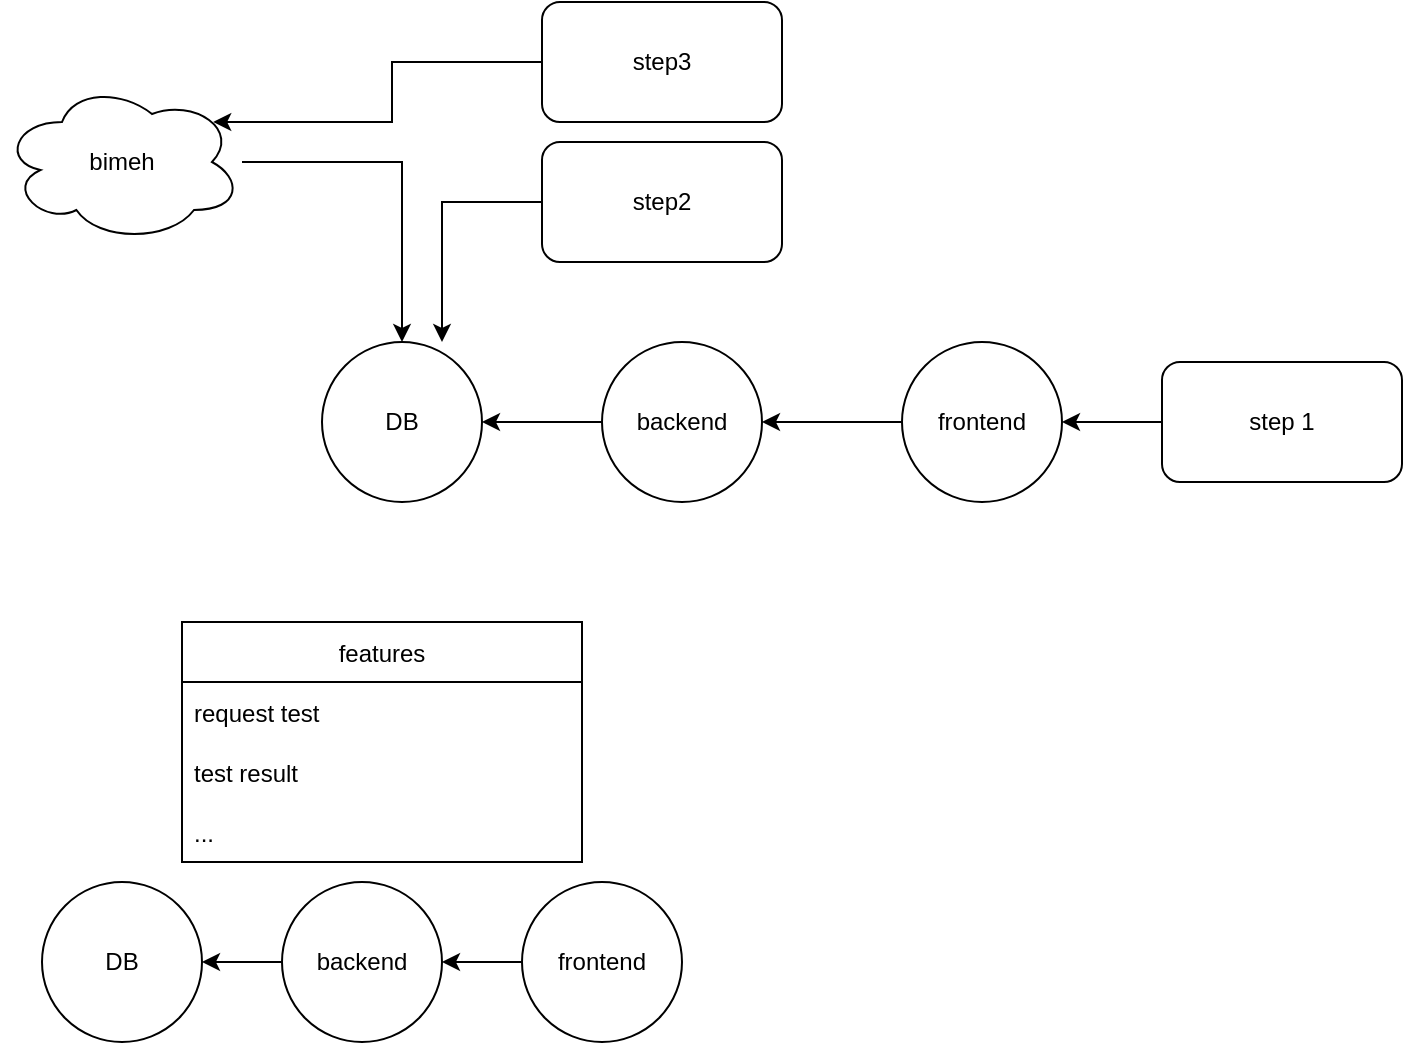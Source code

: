 <mxfile version="16.1.0" type="github">
  <diagram id="w2lJLq_a2tW-nKarW0QM" name="Page-1">
    <mxGraphModel dx="1038" dy="564" grid="1" gridSize="10" guides="1" tooltips="1" connect="1" arrows="1" fold="1" page="1" pageScale="1" pageWidth="850" pageHeight="1100" math="0" shadow="0">
      <root>
        <mxCell id="0" />
        <mxCell id="1" parent="0" />
        <mxCell id="i0cjsMTiown04kHH81Uq-13" value="" style="edgeStyle=orthogonalEdgeStyle;rounded=0;orthogonalLoop=1;jettySize=auto;html=1;" parent="1" source="i0cjsMTiown04kHH81Uq-3" target="i0cjsMTiown04kHH81Uq-7" edge="1">
          <mxGeometry relative="1" as="geometry" />
        </mxCell>
        <mxCell id="i0cjsMTiown04kHH81Uq-3" value="step 1" style="rounded=1;whiteSpace=wrap;html=1;" parent="1" vertex="1">
          <mxGeometry x="620" y="550" width="120" height="60" as="geometry" />
        </mxCell>
        <mxCell id="i0cjsMTiown04kHH81Uq-5" value="DB" style="ellipse;whiteSpace=wrap;html=1;aspect=fixed;" parent="1" vertex="1">
          <mxGeometry x="200" y="540" width="80" height="80" as="geometry" />
        </mxCell>
        <mxCell id="i0cjsMTiown04kHH81Uq-11" value="" style="edgeStyle=orthogonalEdgeStyle;rounded=0;orthogonalLoop=1;jettySize=auto;html=1;" parent="1" source="i0cjsMTiown04kHH81Uq-6" target="i0cjsMTiown04kHH81Uq-5" edge="1">
          <mxGeometry relative="1" as="geometry" />
        </mxCell>
        <mxCell id="i0cjsMTiown04kHH81Uq-6" value="backend" style="ellipse;whiteSpace=wrap;html=1;aspect=fixed;" parent="1" vertex="1">
          <mxGeometry x="340" y="540" width="80" height="80" as="geometry" />
        </mxCell>
        <mxCell id="i0cjsMTiown04kHH81Uq-10" value="" style="edgeStyle=orthogonalEdgeStyle;rounded=0;orthogonalLoop=1;jettySize=auto;html=1;" parent="1" source="i0cjsMTiown04kHH81Uq-7" target="i0cjsMTiown04kHH81Uq-6" edge="1">
          <mxGeometry relative="1" as="geometry" />
        </mxCell>
        <mxCell id="i0cjsMTiown04kHH81Uq-7" value="frontend" style="ellipse;whiteSpace=wrap;html=1;aspect=fixed;" parent="1" vertex="1">
          <mxGeometry x="490" y="540" width="80" height="80" as="geometry" />
        </mxCell>
        <mxCell id="i0cjsMTiown04kHH81Uq-9" style="edgeStyle=orthogonalEdgeStyle;rounded=0;orthogonalLoop=1;jettySize=auto;html=1;entryX=0.5;entryY=0;entryDx=0;entryDy=0;" parent="1" source="i0cjsMTiown04kHH81Uq-8" target="i0cjsMTiown04kHH81Uq-5" edge="1">
          <mxGeometry relative="1" as="geometry" />
        </mxCell>
        <mxCell id="i0cjsMTiown04kHH81Uq-8" value="bimeh" style="ellipse;shape=cloud;whiteSpace=wrap;html=1;" parent="1" vertex="1">
          <mxGeometry x="40" y="410" width="120" height="80" as="geometry" />
        </mxCell>
        <mxCell id="i0cjsMTiown04kHH81Uq-15" style="edgeStyle=orthogonalEdgeStyle;rounded=0;orthogonalLoop=1;jettySize=auto;html=1;entryX=0.75;entryY=0;entryDx=0;entryDy=0;entryPerimeter=0;" parent="1" source="i0cjsMTiown04kHH81Uq-14" target="i0cjsMTiown04kHH81Uq-5" edge="1">
          <mxGeometry relative="1" as="geometry" />
        </mxCell>
        <mxCell id="i0cjsMTiown04kHH81Uq-14" value="step2" style="rounded=1;whiteSpace=wrap;html=1;" parent="1" vertex="1">
          <mxGeometry x="310" y="440" width="120" height="60" as="geometry" />
        </mxCell>
        <mxCell id="i0cjsMTiown04kHH81Uq-17" style="edgeStyle=orthogonalEdgeStyle;rounded=0;orthogonalLoop=1;jettySize=auto;html=1;entryX=0.88;entryY=0.25;entryDx=0;entryDy=0;entryPerimeter=0;" parent="1" source="i0cjsMTiown04kHH81Uq-16" target="i0cjsMTiown04kHH81Uq-8" edge="1">
          <mxGeometry relative="1" as="geometry" />
        </mxCell>
        <mxCell id="i0cjsMTiown04kHH81Uq-16" value="&lt;div&gt;step3&lt;/div&gt;" style="rounded=1;whiteSpace=wrap;html=1;" parent="1" vertex="1">
          <mxGeometry x="310" y="370" width="120" height="60" as="geometry" />
        </mxCell>
        <mxCell id="i0cjsMTiown04kHH81Uq-22" value="features" style="swimlane;fontStyle=0;childLayout=stackLayout;horizontal=1;startSize=30;horizontalStack=0;resizeParent=1;resizeParentMax=0;resizeLast=0;collapsible=1;marginBottom=0;" parent="1" vertex="1">
          <mxGeometry x="130" y="680" width="200" height="120" as="geometry" />
        </mxCell>
        <mxCell id="i0cjsMTiown04kHH81Uq-23" value="request test" style="text;strokeColor=none;fillColor=none;align=left;verticalAlign=middle;spacingLeft=4;spacingRight=4;overflow=hidden;points=[[0,0.5],[1,0.5]];portConstraint=eastwest;rotatable=0;" parent="i0cjsMTiown04kHH81Uq-22" vertex="1">
          <mxGeometry y="30" width="200" height="30" as="geometry" />
        </mxCell>
        <mxCell id="i0cjsMTiown04kHH81Uq-24" value="test result" style="text;strokeColor=none;fillColor=none;align=left;verticalAlign=middle;spacingLeft=4;spacingRight=4;overflow=hidden;points=[[0,0.5],[1,0.5]];portConstraint=eastwest;rotatable=0;" parent="i0cjsMTiown04kHH81Uq-22" vertex="1">
          <mxGeometry y="60" width="200" height="30" as="geometry" />
        </mxCell>
        <mxCell id="i0cjsMTiown04kHH81Uq-25" value="..." style="text;strokeColor=none;fillColor=none;align=left;verticalAlign=middle;spacingLeft=4;spacingRight=4;overflow=hidden;points=[[0,0.5],[1,0.5]];portConstraint=eastwest;rotatable=0;" parent="i0cjsMTiown04kHH81Uq-22" vertex="1">
          <mxGeometry y="90" width="200" height="30" as="geometry" />
        </mxCell>
        <mxCell id="i0cjsMTiown04kHH81Uq-27" value="DB" style="ellipse;whiteSpace=wrap;html=1;aspect=fixed;" parent="1" vertex="1">
          <mxGeometry x="60" y="810" width="80" height="80" as="geometry" />
        </mxCell>
        <mxCell id="i0cjsMTiown04kHH81Uq-31" value="" style="edgeStyle=orthogonalEdgeStyle;rounded=0;orthogonalLoop=1;jettySize=auto;html=1;" parent="1" source="i0cjsMTiown04kHH81Uq-28" target="i0cjsMTiown04kHH81Uq-27" edge="1">
          <mxGeometry relative="1" as="geometry" />
        </mxCell>
        <mxCell id="i0cjsMTiown04kHH81Uq-28" value="backend" style="ellipse;whiteSpace=wrap;html=1;aspect=fixed;" parent="1" vertex="1">
          <mxGeometry x="180" y="810" width="80" height="80" as="geometry" />
        </mxCell>
        <mxCell id="i0cjsMTiown04kHH81Uq-30" value="" style="edgeStyle=orthogonalEdgeStyle;rounded=0;orthogonalLoop=1;jettySize=auto;html=1;" parent="1" source="i0cjsMTiown04kHH81Uq-29" target="i0cjsMTiown04kHH81Uq-28" edge="1">
          <mxGeometry relative="1" as="geometry" />
        </mxCell>
        <mxCell id="i0cjsMTiown04kHH81Uq-29" value="frontend" style="ellipse;whiteSpace=wrap;html=1;aspect=fixed;" parent="1" vertex="1">
          <mxGeometry x="300" y="810" width="80" height="80" as="geometry" />
        </mxCell>
      </root>
    </mxGraphModel>
  </diagram>
</mxfile>
